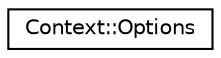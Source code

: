 digraph "Graphical Class Hierarchy"
{
 // LATEX_PDF_SIZE
  edge [fontname="Helvetica",fontsize="10",labelfontname="Helvetica",labelfontsize="10"];
  node [fontname="Helvetica",fontsize="10",shape=record];
  rankdir="LR";
  Node0 [label="Context::Options",height=0.2,width=0.4,color="black", fillcolor="white", style="filled",URL="$structacl_1_1_context_1_1_options.xhtml",tooltip="< Context options"];
}
